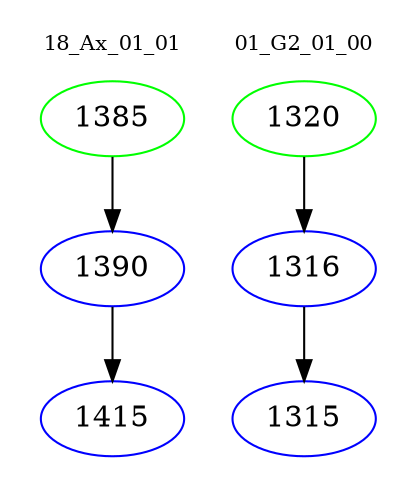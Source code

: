 digraph{
subgraph cluster_0 {
color = white
label = "18_Ax_01_01";
fontsize=10;
T0_1385 [label="1385", color="green"]
T0_1385 -> T0_1390 [color="black"]
T0_1390 [label="1390", color="blue"]
T0_1390 -> T0_1415 [color="black"]
T0_1415 [label="1415", color="blue"]
}
subgraph cluster_1 {
color = white
label = "01_G2_01_00";
fontsize=10;
T1_1320 [label="1320", color="green"]
T1_1320 -> T1_1316 [color="black"]
T1_1316 [label="1316", color="blue"]
T1_1316 -> T1_1315 [color="black"]
T1_1315 [label="1315", color="blue"]
}
}
